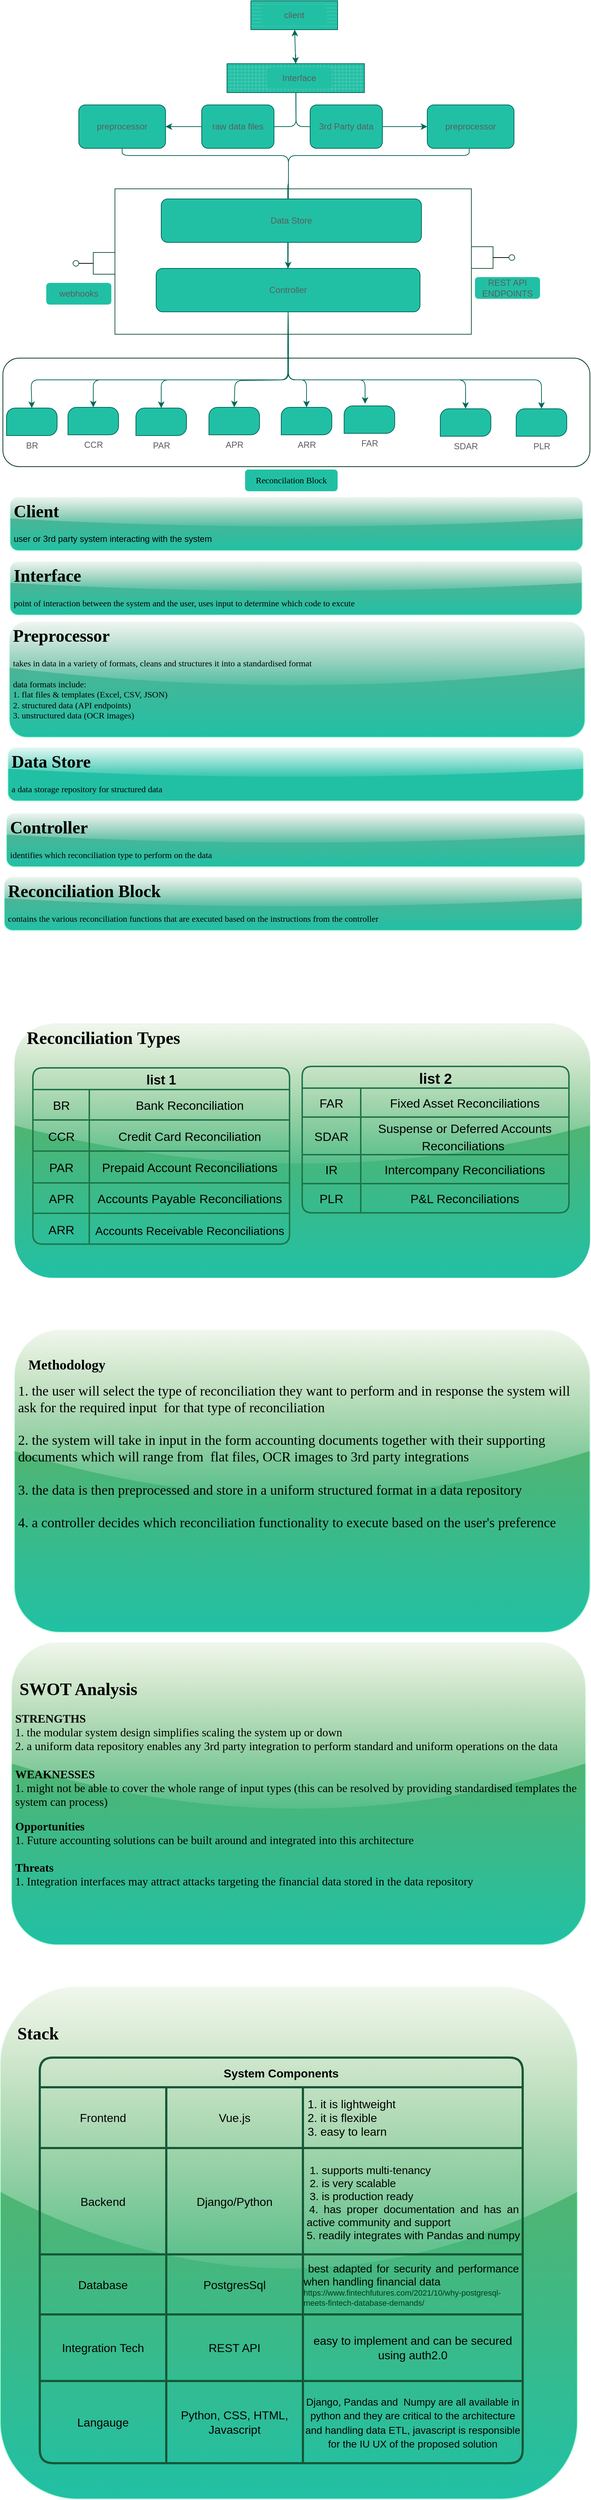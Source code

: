 <mxfile version="20.4.0" type="github">
  <diagram id="MJwkfEtgSg1j0Z405Uzi" name="Page-1">
    <mxGraphModel dx="1261" dy="817" grid="0" gridSize="10" guides="1" tooltips="1" connect="1" arrows="1" fold="1" page="1" pageScale="1" pageWidth="850" pageHeight="1100" math="0" shadow="0">
      <root>
        <mxCell id="0" />
        <mxCell id="1" parent="0" />
        <mxCell id="4jskNQ4E7oJ_48yyBlz4-1" value="" style="edgeStyle=orthogonalEdgeStyle;startArrow=none;endArrow=none;rounded=1;targetPortConstraint=eastwest;sourcePortConstraint=northsouth;strokeColor=#006658;fontColor=#5C5C5C;" parent="1" target="4jskNQ4E7oJ_48yyBlz4-3" edge="1">
          <mxGeometry relative="1" as="geometry">
            <mxPoint x="416" y="90" as="sourcePoint" />
          </mxGeometry>
        </mxCell>
        <mxCell id="4jskNQ4E7oJ_48yyBlz4-2" value="" style="edgeStyle=orthogonalEdgeStyle;startArrow=none;endArrow=none;rounded=1;targetPortConstraint=eastwest;sourcePortConstraint=northsouth;strokeColor=#006658;fontColor=#5C5C5C;" parent="1" target="4jskNQ4E7oJ_48yyBlz4-4" edge="1">
          <mxGeometry relative="1" as="geometry">
            <mxPoint x="416" y="90" as="sourcePoint" />
          </mxGeometry>
        </mxCell>
        <mxCell id="4jskNQ4E7oJ_48yyBlz4-8" value="" style="edgeStyle=orthogonalEdgeStyle;rounded=1;orthogonalLoop=1;jettySize=auto;html=1;strokeColor=#006658;fontColor=#5C5C5C;" parent="1" source="4jskNQ4E7oJ_48yyBlz4-3" target="4jskNQ4E7oJ_48yyBlz4-7" edge="1">
          <mxGeometry relative="1" as="geometry" />
        </mxCell>
        <mxCell id="4jskNQ4E7oJ_48yyBlz4-3" value="raw data files" style="whiteSpace=wrap;html=1;align=center;verticalAlign=middle;treeFolding=1;treeMoving=1;fillColor=#21C0A5;strokeColor=#006658;fontColor=#5C5C5C;rounded=1;" parent="1" vertex="1">
          <mxGeometry x="286" y="160" width="100" height="60" as="geometry" />
        </mxCell>
        <mxCell id="4jskNQ4E7oJ_48yyBlz4-6" value="" style="edgeStyle=orthogonalEdgeStyle;rounded=1;orthogonalLoop=1;jettySize=auto;html=1;strokeColor=#006658;fontColor=#5C5C5C;" parent="1" source="4jskNQ4E7oJ_48yyBlz4-4" target="4jskNQ4E7oJ_48yyBlz4-5" edge="1">
          <mxGeometry relative="1" as="geometry" />
        </mxCell>
        <mxCell id="4jskNQ4E7oJ_48yyBlz4-4" value="3rd Party data" style="whiteSpace=wrap;html=1;align=center;verticalAlign=middle;treeFolding=1;treeMoving=1;fillColor=#21C0A5;strokeColor=#006658;fontColor=#5C5C5C;rounded=1;" parent="1" vertex="1">
          <mxGeometry x="436" y="160" width="100" height="60" as="geometry" />
        </mxCell>
        <mxCell id="4jskNQ4E7oJ_48yyBlz4-12" value="" style="edgeStyle=orthogonalEdgeStyle;rounded=1;orthogonalLoop=1;jettySize=auto;html=1;entryX=0.5;entryY=0;entryDx=0;entryDy=0;strokeColor=#006658;fontColor=#5C5C5C;" parent="1" source="4jskNQ4E7oJ_48yyBlz4-5" target="4jskNQ4E7oJ_48yyBlz4-14" edge="1">
          <mxGeometry relative="1" as="geometry">
            <mxPoint x="616" y="280" as="targetPoint" />
            <Array as="points">
              <mxPoint x="656" y="230" />
              <mxPoint x="406" y="230" />
              <mxPoint x="406" y="270" />
            </Array>
          </mxGeometry>
        </mxCell>
        <mxCell id="4jskNQ4E7oJ_48yyBlz4-5" value="preprocessor" style="whiteSpace=wrap;html=1;fillColor=#21C0A5;strokeColor=#006658;fontColor=#5C5C5C;rounded=1;" parent="1" vertex="1">
          <mxGeometry x="598" y="160" width="120" height="60" as="geometry" />
        </mxCell>
        <mxCell id="4jskNQ4E7oJ_48yyBlz4-10" value="" style="edgeStyle=orthogonalEdgeStyle;rounded=1;orthogonalLoop=1;jettySize=auto;html=1;entryX=0.5;entryY=0;entryDx=0;entryDy=0;strokeColor=#006658;fontColor=#5C5C5C;" parent="1" edge="1">
          <mxGeometry relative="1" as="geometry">
            <mxPoint x="176" y="220" as="sourcePoint" />
            <mxPoint x="405" y="407" as="targetPoint" />
            <Array as="points">
              <mxPoint x="176" y="230" />
              <mxPoint x="406" y="230" />
              <mxPoint x="406" y="270" />
              <mxPoint x="405" y="270" />
            </Array>
          </mxGeometry>
        </mxCell>
        <mxCell id="4jskNQ4E7oJ_48yyBlz4-7" value="preprocessor" style="whiteSpace=wrap;html=1;fillColor=#21C0A5;strokeColor=#006658;fontColor=#5C5C5C;rounded=1;" parent="1" vertex="1">
          <mxGeometry x="116" y="160" width="120" height="60" as="geometry" />
        </mxCell>
        <mxCell id="4jskNQ4E7oJ_48yyBlz4-9" value="Data Store" style="whiteSpace=wrap;html=1;fillColor=#21C0A5;strokeColor=#006658;fontColor=#5C5C5C;rounded=1;" parent="1" vertex="1">
          <mxGeometry x="230" y="290" width="360" height="60" as="geometry" />
        </mxCell>
        <mxCell id="4jskNQ4E7oJ_48yyBlz4-14" value="Controller" style="whiteSpace=wrap;html=1;fillColor=#21C0A5;strokeColor=#006658;fontColor=#5C5C5C;rounded=1;" parent="1" vertex="1">
          <mxGeometry x="223" y="386" width="365" height="60" as="geometry" />
        </mxCell>
        <mxCell id="4jskNQ4E7oJ_48yyBlz4-16" value="CCR" style="verticalLabelPosition=bottom;verticalAlign=top;html=1;shape=mxgraph.basic.three_corner_round_rect;dx=6;fillColor=#21C0A5;strokeColor=#006658;fontColor=#5C5C5C;rounded=1;" parent="1" vertex="1">
          <mxGeometry x="101" y="578" width="70" height="38" as="geometry" />
        </mxCell>
        <mxCell id="4jskNQ4E7oJ_48yyBlz4-22" value="PLR" style="verticalLabelPosition=bottom;verticalAlign=top;html=1;shape=mxgraph.basic.three_corner_round_rect;dx=6;fillColor=#21C0A5;strokeColor=#006658;fontColor=#5C5C5C;rounded=1;" parent="1" vertex="1">
          <mxGeometry x="721" y="580" width="70" height="38" as="geometry" />
        </mxCell>
        <mxCell id="4jskNQ4E7oJ_48yyBlz4-23" value="BR" style="verticalLabelPosition=bottom;verticalAlign=top;html=1;shape=mxgraph.basic.three_corner_round_rect;dx=6;fillColor=#21C0A5;strokeColor=#006658;fontColor=#5C5C5C;rounded=1;" parent="1" vertex="1">
          <mxGeometry x="16" y="579" width="70" height="38" as="geometry" />
        </mxCell>
        <mxCell id="4jskNQ4E7oJ_48yyBlz4-24" value="SDAR" style="verticalLabelPosition=bottom;verticalAlign=top;html=1;shape=mxgraph.basic.three_corner_round_rect;dx=6;fillColor=#21C0A5;strokeColor=#006658;fontColor=#5C5C5C;rounded=1;" parent="1" vertex="1">
          <mxGeometry x="616" y="580" width="70" height="38" as="geometry" />
        </mxCell>
        <mxCell id="4jskNQ4E7oJ_48yyBlz4-25" value="PAR" style="verticalLabelPosition=bottom;verticalAlign=top;html=1;shape=mxgraph.basic.three_corner_round_rect;dx=6;fillColor=#21C0A5;strokeColor=#006658;fontColor=#5C5C5C;rounded=1;" parent="1" vertex="1">
          <mxGeometry x="195" y="579" width="70" height="38" as="geometry" />
        </mxCell>
        <mxCell id="4jskNQ4E7oJ_48yyBlz4-26" value="APR" style="verticalLabelPosition=bottom;verticalAlign=top;html=1;shape=mxgraph.basic.three_corner_round_rect;dx=6;fillColor=#21C0A5;strokeColor=#006658;fontColor=#5C5C5C;rounded=1;" parent="1" vertex="1">
          <mxGeometry x="296" y="578" width="70" height="38" as="geometry" />
        </mxCell>
        <mxCell id="4jskNQ4E7oJ_48yyBlz4-27" value="ARR" style="verticalLabelPosition=bottom;verticalAlign=top;html=1;shape=mxgraph.basic.three_corner_round_rect;dx=6;fillColor=#21C0A5;strokeColor=#006658;fontColor=#5C5C5C;rounded=1;" parent="1" vertex="1">
          <mxGeometry x="396" y="578" width="70" height="38" as="geometry" />
        </mxCell>
        <mxCell id="4jskNQ4E7oJ_48yyBlz4-28" value="FAR" style="verticalLabelPosition=bottom;verticalAlign=top;html=1;shape=mxgraph.basic.three_corner_round_rect;dx=6;fillColor=#21C0A5;strokeColor=#006658;fontColor=#5C5C5C;rounded=1;" parent="1" vertex="1">
          <mxGeometry x="483" y="576" width="70" height="38" as="geometry" />
        </mxCell>
        <mxCell id="4jskNQ4E7oJ_48yyBlz4-31" value="" style="verticalLabelPosition=bottom;verticalAlign=top;html=1;shape=mxgraph.basic.patternFillRect;fillStyle=grid;step=5;fillStrokeWidth=0.2;fillStrokeColor=#dddddd;fillColor=#21C0A5;strokeColor=#006658;rounded=1;fontColor=#5C5C5C;gradientColor=none;" parent="1" vertex="1">
          <mxGeometry x="321" y="103" width="190" height="40" as="geometry" />
        </mxCell>
        <mxCell id="4jskNQ4E7oJ_48yyBlz4-32" value="Interface" style="text;html=1;strokeColor=none;fillColor=#21C0A5;align=center;verticalAlign=middle;whiteSpace=wrap;rounded=1;fontColor=#5C5C5C;" parent="1" vertex="1">
          <mxGeometry x="376" y="108" width="90" height="30" as="geometry" />
        </mxCell>
        <mxCell id="4jskNQ4E7oJ_48yyBlz4-33" value="" style="verticalLabelPosition=bottom;verticalAlign=top;html=1;shape=mxgraph.basic.patternFillRect;fillStyle=hor;step=5;fillStrokeWidth=0.2;fillStrokeColor=#dddddd;fillColor=#21C0A5;strokeColor=#006658;fontColor=#5C5C5C;rounded=1;" parent="1" vertex="1">
          <mxGeometry x="354" y="16" width="120" height="40" as="geometry" />
        </mxCell>
        <mxCell id="4jskNQ4E7oJ_48yyBlz4-34" value="" style="endArrow=classic;startArrow=classic;html=1;rounded=1;exitX=0.5;exitY=0;exitDx=0;exitDy=0;exitPerimeter=0;strokeColor=#006658;fontColor=#5C5C5C;" parent="1" source="4jskNQ4E7oJ_48yyBlz4-31" target="4jskNQ4E7oJ_48yyBlz4-33" edge="1">
          <mxGeometry width="50" height="50" relative="1" as="geometry">
            <mxPoint x="476" y="40" as="sourcePoint" />
            <mxPoint x="526" y="-10" as="targetPoint" />
          </mxGeometry>
        </mxCell>
        <mxCell id="4jskNQ4E7oJ_48yyBlz4-35" value="client" style="text;html=1;strokeColor=none;fillColor=#21C0A5;align=center;verticalAlign=middle;whiteSpace=wrap;rounded=1;fontColor=#5C5C5C;" parent="1" vertex="1">
          <mxGeometry x="369" y="21" width="90" height="30" as="geometry" />
        </mxCell>
        <mxCell id="4jskNQ4E7oJ_48yyBlz4-40" value="" style="endArrow=classic;html=1;rounded=1;entryX=0.5;entryY=0;entryDx=0;entryDy=0;entryPerimeter=0;exitX=0.5;exitY=1;exitDx=0;exitDy=0;strokeColor=#006658;fontColor=#5C5C5C;" parent="1" source="4jskNQ4E7oJ_48yyBlz4-14" target="4jskNQ4E7oJ_48yyBlz4-27" edge="1">
          <mxGeometry width="50" height="50" relative="1" as="geometry">
            <mxPoint x="406" y="500" as="sourcePoint" />
            <mxPoint x="436" y="578" as="targetPoint" />
            <Array as="points">
              <mxPoint x="406" y="540" />
              <mxPoint x="431" y="540" />
            </Array>
          </mxGeometry>
        </mxCell>
        <mxCell id="4jskNQ4E7oJ_48yyBlz4-45" value="" style="endArrow=classic;html=1;rounded=1;exitX=0.5;exitY=1;exitDx=0;exitDy=0;entryX=0.5;entryY=0;entryDx=0;entryDy=0;entryPerimeter=0;strokeColor=#006658;fontColor=#5C5C5C;" parent="1" source="4jskNQ4E7oJ_48yyBlz4-14" target="4jskNQ4E7oJ_48yyBlz4-26" edge="1">
          <mxGeometry width="50" height="50" relative="1" as="geometry">
            <mxPoint x="306" y="431" as="sourcePoint" />
            <mxPoint x="332" y="570" as="targetPoint" />
            <Array as="points">
              <mxPoint x="405" y="540" />
              <mxPoint x="332" y="541" />
            </Array>
          </mxGeometry>
        </mxCell>
        <mxCell id="4jskNQ4E7oJ_48yyBlz4-46" value="" style="endArrow=classic;html=1;rounded=1;entryX=0.5;entryY=0;entryDx=0;entryDy=0;entryPerimeter=0;exitX=0.5;exitY=1;exitDx=0;exitDy=0;strokeColor=#006658;fontColor=#5C5C5C;" parent="1" source="4jskNQ4E7oJ_48yyBlz4-14" target="4jskNQ4E7oJ_48yyBlz4-25" edge="1">
          <mxGeometry width="50" height="50" relative="1" as="geometry">
            <mxPoint x="226" y="540" as="sourcePoint" />
            <mxPoint x="276" y="490" as="targetPoint" />
            <Array as="points">
              <mxPoint x="406" y="540" />
              <mxPoint x="230" y="540" />
            </Array>
          </mxGeometry>
        </mxCell>
        <mxCell id="4jskNQ4E7oJ_48yyBlz4-47" value="" style="endArrow=classic;html=1;rounded=1;entryX=0.414;entryY=-0.079;entryDx=0;entryDy=0;entryPerimeter=0;exitX=0.5;exitY=1;exitDx=0;exitDy=0;strokeColor=#006658;fontColor=#5C5C5C;" parent="1" source="4jskNQ4E7oJ_48yyBlz4-14" target="4jskNQ4E7oJ_48yyBlz4-28" edge="1">
          <mxGeometry width="50" height="50" relative="1" as="geometry">
            <mxPoint x="486" y="430" as="sourcePoint" />
            <mxPoint x="512" y="578" as="targetPoint" />
            <Array as="points">
              <mxPoint x="405" y="500" />
              <mxPoint x="406" y="540" />
              <mxPoint x="487" y="540" />
              <mxPoint x="512" y="540" />
            </Array>
          </mxGeometry>
        </mxCell>
        <mxCell id="4jskNQ4E7oJ_48yyBlz4-49" value="" style="endArrow=classic;html=1;rounded=1;entryX=0.5;entryY=0;entryDx=0;entryDy=0;entryPerimeter=0;exitX=0.5;exitY=1;exitDx=0;exitDy=0;strokeColor=#006658;fontColor=#5C5C5C;" parent="1" source="4jskNQ4E7oJ_48yyBlz4-14" target="4jskNQ4E7oJ_48yyBlz4-24" edge="1">
          <mxGeometry width="50" height="50" relative="1" as="geometry">
            <mxPoint x="456" y="460" as="sourcePoint" />
            <mxPoint x="642.98" y="572.998" as="targetPoint" />
            <Array as="points">
              <mxPoint x="406" y="540" />
              <mxPoint x="618" y="540" />
              <mxPoint x="651" y="540" />
            </Array>
          </mxGeometry>
        </mxCell>
        <mxCell id="4jskNQ4E7oJ_48yyBlz4-50" value="" style="endArrow=classic;html=1;rounded=1;entryX=0.5;entryY=0;entryDx=0;entryDy=0;entryPerimeter=0;exitX=0.5;exitY=1;exitDx=0;exitDy=0;strokeColor=#006658;fontColor=#5C5C5C;" parent="1" source="4jskNQ4E7oJ_48yyBlz4-14" target="4jskNQ4E7oJ_48yyBlz4-22" edge="1">
          <mxGeometry width="50" height="50" relative="1" as="geometry">
            <mxPoint x="416" y="440" as="sourcePoint" />
            <mxPoint x="755" y="570" as="targetPoint" />
            <Array as="points">
              <mxPoint x="406" y="540" />
              <mxPoint x="756" y="540" />
            </Array>
          </mxGeometry>
        </mxCell>
        <mxCell id="4jskNQ4E7oJ_48yyBlz4-51" value="" style="endArrow=classic;html=1;rounded=1;exitX=0.5;exitY=1;exitDx=0;exitDy=0;entryX=0.5;entryY=0;entryDx=0;entryDy=0;entryPerimeter=0;strokeColor=#006658;fontColor=#5C5C5C;" parent="1" source="4jskNQ4E7oJ_48yyBlz4-14" target="4jskNQ4E7oJ_48yyBlz4-16" edge="1">
          <mxGeometry width="50" height="50" relative="1" as="geometry">
            <mxPoint x="311" y="427" as="sourcePoint" />
            <mxPoint x="136" y="570" as="targetPoint" />
            <Array as="points">
              <mxPoint x="406" y="540" />
              <mxPoint x="136" y="540" />
            </Array>
          </mxGeometry>
        </mxCell>
        <mxCell id="4jskNQ4E7oJ_48yyBlz4-52" value="" style="endArrow=classic;html=1;rounded=1;exitX=0.5;exitY=1;exitDx=0;exitDy=0;entryX=0.5;entryY=0;entryDx=0;entryDy=0;entryPerimeter=0;strokeColor=#006658;fontColor=#5C5C5C;" parent="1" source="4jskNQ4E7oJ_48yyBlz4-14" target="4jskNQ4E7oJ_48yyBlz4-23" edge="1">
          <mxGeometry width="50" height="50" relative="1" as="geometry">
            <mxPoint x="310" y="420" as="sourcePoint" />
            <mxPoint x="41" y="570" as="targetPoint" />
            <Array as="points">
              <mxPoint x="406" y="540" />
              <mxPoint x="50" y="540" />
            </Array>
          </mxGeometry>
        </mxCell>
        <mxCell id="FZ6_aIcm-3CUiIcY_52n-1" value="&lt;h1&gt;&lt;font face=&quot;Verdana&quot;&gt;Client&lt;/font&gt;&lt;/h1&gt;&lt;div&gt;user or 3rd party system interacting with the system&lt;/div&gt;" style="text;html=1;strokeColor=#99FFCC;fillColor=#68AD8B;spacing=5;spacingTop=-20;whiteSpace=wrap;overflow=hidden;rounded=1;glass=1;gradientColor=#21C0A5;" parent="1" vertex="1">
          <mxGeometry x="21" y="702" width="792" height="74" as="geometry" />
        </mxCell>
        <mxCell id="FZ6_aIcm-3CUiIcY_52n-2" value="&lt;h1&gt;&lt;font face=&quot;Verdana&quot;&gt;Interface&lt;/font&gt;&lt;/h1&gt;&lt;div&gt;&lt;font face=&quot;Verdana&quot;&gt;point of interaction between the system and the user, uses input to determine which code to excute&amp;nbsp;&lt;/font&gt;&lt;/div&gt;" style="text;html=1;strokeColor=#99FFCC;fillColor=#68AD8B;spacing=5;spacingTop=-20;whiteSpace=wrap;overflow=hidden;rounded=1;glass=1;gradientColor=#21C0A5;" parent="1" vertex="1">
          <mxGeometry x="21" y="791" width="791" height="74" as="geometry" />
        </mxCell>
        <mxCell id="FZ6_aIcm-3CUiIcY_52n-3" value="&lt;h1&gt;&lt;font face=&quot;Verdana&quot;&gt;Preprocessor&lt;/font&gt;&lt;/h1&gt;&lt;div&gt;&lt;font face=&quot;Verdana&quot;&gt;takes in data in a variety of formats, cleans and structures it into a standardised format&lt;/font&gt;&lt;/div&gt;&lt;div&gt;&lt;font face=&quot;Verdana&quot;&gt;&lt;br&gt;&lt;/font&gt;&lt;/div&gt;&lt;div&gt;&lt;font face=&quot;Verdana&quot;&gt;data formats include:&lt;/font&gt;&lt;/div&gt;&lt;div&gt;&lt;font face=&quot;Verdana&quot;&gt;1. flat files &amp;amp; templates (Excel, CSV, JSON)&lt;/font&gt;&lt;/div&gt;&lt;div&gt;&lt;font face=&quot;Verdana&quot;&gt;2. structured data (API endpoints)&lt;/font&gt;&lt;/div&gt;&lt;div&gt;&lt;font face=&quot;Verdana&quot;&gt;3. unstructured data (OCR images)&lt;/font&gt;&lt;/div&gt;" style="text;html=1;strokeColor=#99FFCC;fillColor=#68AD8B;spacing=5;spacingTop=-20;whiteSpace=wrap;overflow=hidden;rounded=1;glass=1;gradientColor=#21C0A5;" parent="1" vertex="1">
          <mxGeometry x="20" y="874" width="796" height="160" as="geometry" />
        </mxCell>
        <mxCell id="FZ6_aIcm-3CUiIcY_52n-4" value="&lt;h1&gt;&lt;font face=&quot;Verdana&quot;&gt;Data Store&lt;/font&gt;&lt;/h1&gt;&lt;div&gt;&lt;font face=&quot;Verdana&quot;&gt;a data storage repository for structured data&lt;/font&gt;&lt;/div&gt;" style="text;html=1;strokeColor=#99FFCC;fillColor=#21C0A5;spacing=5;spacingTop=-20;whiteSpace=wrap;overflow=hidden;rounded=1;glass=1;gradientColor=#21C0A5;" parent="1" vertex="1">
          <mxGeometry x="18" y="1048" width="796" height="74" as="geometry" />
        </mxCell>
        <mxCell id="FZ6_aIcm-3CUiIcY_52n-5" value="" style="rounded=1;whiteSpace=wrap;html=1;strokeColor=#00331A;fillColor=none;" parent="1" vertex="1">
          <mxGeometry x="11" y="510" width="812" height="150" as="geometry" />
        </mxCell>
        <mxCell id="FZ6_aIcm-3CUiIcY_52n-6" value="&lt;h1&gt;&lt;font face=&quot;Verdana&quot;&gt;Controller&lt;/font&gt;&lt;/h1&gt;&lt;div&gt;&lt;font face=&quot;Verdana&quot;&gt;identifies which reconciliation type to perform on the data&lt;/font&gt;&lt;/div&gt;" style="text;html=1;strokeColor=#99FFCC;fillColor=#68AD8B;spacing=5;spacingTop=-20;whiteSpace=wrap;overflow=hidden;rounded=1;glass=1;gradientColor=#21C0A5;" parent="1" vertex="1">
          <mxGeometry x="16" y="1139" width="800" height="74" as="geometry" />
        </mxCell>
        <mxCell id="FZ6_aIcm-3CUiIcY_52n-7" value="&lt;h1&gt;&lt;font face=&quot;Verdana&quot;&gt;Reconciliation Block&lt;br&gt;&lt;/font&gt;&lt;/h1&gt;&lt;div&gt;&lt;font face=&quot;Verdana&quot;&gt;contains the various reconciliation functions that are executed based on the instructions from the controller&lt;/font&gt;&lt;/div&gt;" style="text;html=1;strokeColor=#99FFCC;fillColor=#68AD8B;spacing=5;spacingTop=-20;whiteSpace=wrap;overflow=hidden;rounded=1;glass=1;gradientColor=#21C0A5;" parent="1" vertex="1">
          <mxGeometry x="13" y="1227" width="799" height="74" as="geometry" />
        </mxCell>
        <mxCell id="FZ6_aIcm-3CUiIcY_52n-9" value="&lt;font face=&quot;Verdana&quot;&gt;Reconcilation Block&lt;/font&gt;" style="text;html=1;strokeColor=none;fillColor=#21C0A5;align=center;verticalAlign=middle;whiteSpace=wrap;rounded=1;glass=0;gradientColor=none;" parent="1" vertex="1">
          <mxGeometry x="346" y="664" width="128" height="30" as="geometry" />
        </mxCell>
        <mxCell id="qBluRQiTsRizSbD5KhW7-1" value="&lt;h1 style=&quot;font-size: 19px;&quot;&gt;&lt;font style=&quot;font-size: 19px;&quot;&gt;&lt;font style=&quot;font-size: 19px;&quot; face=&quot;Verdana&quot;&gt;&amp;nbsp; &amp;nbsp; &amp;nbsp;&lt;/font&gt;&lt;/font&gt;&lt;/h1&gt;&lt;h1 style=&quot;font-size: 19px;&quot;&gt;&lt;font style=&quot;font-size: 19px;&quot;&gt;&lt;font style=&quot;font-size: 19px;&quot; face=&quot;Verdana&quot;&gt;&amp;nbsp; &amp;nbsp;Methodology&lt;/font&gt;&lt;br&gt;&lt;/font&gt;&lt;/h1&gt;&lt;div style=&quot;font-size: 19px;&quot;&gt;&lt;font style=&quot;font-size: 19px;&quot; face=&quot;Verdana&quot;&gt;1. the user will select the type of reconciliation they want to perform and in response the system will ask for the required input &lt;span style=&quot;white-space: pre;&quot;&gt;	&lt;/span&gt;for that type of reconciliation&amp;nbsp;&lt;/font&gt;&lt;/div&gt;&lt;div style=&quot;font-size: 19px;&quot;&gt;&lt;font style=&quot;font-size: 19px;&quot; face=&quot;Verdana&quot;&gt;&lt;br&gt;&lt;/font&gt;&lt;/div&gt;&lt;div style=&quot;font-size: 19px;&quot;&gt;&lt;font style=&quot;font-size: 19px;&quot; face=&quot;Verdana&quot;&gt;2. the system will take in input in the form accounting documents together with their supporting documents which will range from &lt;span style=&quot;white-space: pre;&quot;&gt;	&lt;/span&gt;flat files, OCR images to 3rd party integrations&lt;/font&gt;&lt;/div&gt;&lt;div style=&quot;font-size: 19px;&quot;&gt;&lt;font style=&quot;font-size: 19px;&quot; face=&quot;Verdana&quot;&gt;&lt;br&gt;&lt;/font&gt;&lt;/div&gt;&lt;div style=&quot;font-size: 19px;&quot;&gt;&lt;font style=&quot;font-size: 19px;&quot; face=&quot;Verdana&quot;&gt;3. the data is then preprocessed and store in a uniform structured format in a data repository&lt;/font&gt;&lt;/div&gt;&lt;div style=&quot;font-size: 19px;&quot;&gt;&lt;font style=&quot;font-size: 19px;&quot; face=&quot;Verdana&quot;&gt;&lt;br&gt;&lt;/font&gt;&lt;/div&gt;&lt;div style=&quot;font-size: 19px;&quot;&gt;&lt;font style=&quot;font-size: 19px;&quot; face=&quot;Verdana&quot;&gt;4. a controller decides which reconciliation functionality to execute based on the user&#39;s preference&lt;/font&gt;&lt;/div&gt;&lt;div style=&quot;font-size: 19px;&quot;&gt;&lt;font style=&quot;font-size: 19px;&quot; face=&quot;Verdana&quot;&gt;&lt;br&gt;&lt;/font&gt;&lt;/div&gt;&lt;div style=&quot;font-size: 19px;&quot;&gt;&lt;font style=&quot;font-size: 19px;&quot; face=&quot;Verdana&quot;&gt;&lt;br&gt;&lt;/font&gt;&lt;/div&gt;" style="text;html=1;strokeColor=#99FFCC;fillColor=#6FAD50;spacing=5;spacingTop=-20;whiteSpace=wrap;overflow=hidden;rounded=1;glass=1;gradientColor=#21C0A5;" vertex="1" parent="1">
          <mxGeometry x="27" y="1853" width="796" height="418" as="geometry" />
        </mxCell>
        <mxCell id="qBluRQiTsRizSbD5KhW7-3" value="" style="rounded=0;whiteSpace=wrap;html=1;fillColor=none;gradientColor=#27A164;strokeColor=#155736;" vertex="1" parent="1">
          <mxGeometry x="166" y="276" width="493" height="201" as="geometry" />
        </mxCell>
        <mxCell id="qBluRQiTsRizSbD5KhW7-5" value="" style="html=1;rounded=0;strokeColor=#155736;fillColor=none;gradientColor=#27A164;" vertex="1" parent="1">
          <mxGeometry x="136" y="364" width="30" height="30" as="geometry" />
        </mxCell>
        <mxCell id="qBluRQiTsRizSbD5KhW7-6" value="" style="endArrow=none;html=1;rounded=0;align=center;verticalAlign=top;endFill=0;labelBackgroundColor=none;endSize=2;" edge="1" source="qBluRQiTsRizSbD5KhW7-5" target="qBluRQiTsRizSbD5KhW7-7" parent="1">
          <mxGeometry relative="1" as="geometry" />
        </mxCell>
        <mxCell id="qBluRQiTsRizSbD5KhW7-7" value="" style="ellipse;html=1;fontSize=11;align=center;fillColor=none;points=[];aspect=fixed;resizable=0;verticalAlign=bottom;labelPosition=center;verticalLabelPosition=top;flipH=1;strokeColor=#155736;" vertex="1" parent="1">
          <mxGeometry x="108" y="375" width="8" height="8" as="geometry" />
        </mxCell>
        <mxCell id="qBluRQiTsRizSbD5KhW7-12" value="" style="html=1;rounded=0;strokeColor=#155736;fillColor=none;gradientColor=#27A164;" vertex="1" parent="1">
          <mxGeometry x="659" y="356" width="30" height="30" as="geometry" />
        </mxCell>
        <mxCell id="qBluRQiTsRizSbD5KhW7-13" value="" style="endArrow=none;html=1;rounded=0;align=center;verticalAlign=top;endFill=0;labelBackgroundColor=none;endSize=2;" edge="1" source="qBluRQiTsRizSbD5KhW7-12" target="qBluRQiTsRizSbD5KhW7-14" parent="1">
          <mxGeometry relative="1" as="geometry" />
        </mxCell>
        <mxCell id="qBluRQiTsRizSbD5KhW7-14" value="" style="ellipse;html=1;fontSize=11;align=center;fillColor=none;points=[];aspect=fixed;resizable=0;verticalAlign=bottom;labelPosition=center;verticalLabelPosition=top;flipH=1;strokeColor=#155736;" vertex="1" parent="1">
          <mxGeometry x="711" y="367" width="8" height="8" as="geometry" />
        </mxCell>
        <mxCell id="qBluRQiTsRizSbD5KhW7-15" value="webhooks" style="text;html=1;strokeColor=none;fillColor=#21C0A5;align=center;verticalAlign=middle;whiteSpace=wrap;rounded=1;fontColor=#5C5C5C;" vertex="1" parent="1">
          <mxGeometry x="71" y="406" width="90" height="30" as="geometry" />
        </mxCell>
        <mxCell id="qBluRQiTsRizSbD5KhW7-16" value="REST API ENDPOINTS" style="text;html=1;strokeColor=none;fillColor=#21C0A5;align=center;verticalAlign=middle;whiteSpace=wrap;rounded=1;fontColor=#5C5C5C;" vertex="1" parent="1">
          <mxGeometry x="664" y="398" width="90" height="30" as="geometry" />
        </mxCell>
        <mxCell id="qBluRQiTsRizSbD5KhW7-17" style="edgeStyle=orthogonalEdgeStyle;rounded=0;orthogonalLoop=1;jettySize=auto;html=1;exitX=0.5;exitY=1;exitDx=0;exitDy=0;" edge="1" parent="1" source="qBluRQiTsRizSbD5KhW7-1" target="qBluRQiTsRizSbD5KhW7-1">
          <mxGeometry relative="1" as="geometry" />
        </mxCell>
        <mxCell id="qBluRQiTsRizSbD5KhW7-18" value="&lt;h1&gt;&lt;font face=&quot;Verdana&quot;&gt;&lt;br&gt;&lt;/font&gt;&lt;/h1&gt;&lt;h1&gt;&lt;font face=&quot;Verdana&quot;&gt;&amp;nbsp;SWOT Analysis&lt;/font&gt;&lt;/h1&gt;&lt;div&gt;&lt;font size=&quot;1&quot; face=&quot;Verdana&quot;&gt;&lt;b style=&quot;font-size: 16px;&quot;&gt;STRENGTHS&lt;/b&gt;&lt;/font&gt;&lt;/div&gt;&lt;div&gt;&lt;font size=&quot;1&quot; face=&quot;Verdana&quot;&gt;&lt;span style=&quot;font-size: 16px;&quot;&gt;1. the modular system design&lt;/span&gt;&lt;b style=&quot;font-size: 16px;&quot;&gt;&amp;nbsp;&lt;/b&gt;&lt;span style=&quot;font-size: 16px;&quot;&gt;simplifies scaling the system up or down&lt;/span&gt;&lt;/font&gt;&lt;/div&gt;&lt;div&gt;&lt;font face=&quot;Verdana&quot;&gt;&lt;span style=&quot;font-size: 16px;&quot;&gt;2. a uniform data repository enables any 3rd party integration&amp;nbsp;to perform standard and uniform &lt;span style=&quot;&quot;&gt;	&lt;/span&gt;operations on the data&lt;/span&gt;&lt;/font&gt;&lt;/div&gt;&lt;div&gt;&lt;font face=&quot;Verdana&quot;&gt;&lt;span style=&quot;font-size: 16px;&quot;&gt;&lt;br&gt;&lt;/span&gt;&lt;/font&gt;&lt;/div&gt;&lt;div&gt;&lt;div&gt;&lt;font size=&quot;1&quot; face=&quot;Verdana&quot;&gt;&lt;b style=&quot;font-size: 16px;&quot;&gt;WEAKNESSES&lt;/b&gt;&lt;/font&gt;&lt;/div&gt;&lt;/div&gt;&lt;div&gt;&lt;font face=&quot;Verdana&quot;&gt;&lt;span style=&quot;font-size: 16px;&quot;&gt;1. might not be able to cover the whole range of input types (this can be resolved by providing standardised&amp;nbsp;templates the system can process)&lt;/span&gt;&lt;/font&gt;&lt;/div&gt;&lt;div&gt;&lt;br&gt;&lt;/div&gt;&lt;div&gt;&lt;font face=&quot;Verdana&quot;&gt;&lt;span style=&quot;font-size: 16px;&quot;&gt;&lt;b&gt;Opportunities&lt;/b&gt;&lt;/span&gt;&lt;/font&gt;&lt;br&gt;&lt;/div&gt;&lt;div&gt;&lt;font face=&quot;Verdana&quot;&gt;&lt;span style=&quot;font-size: 16px;&quot;&gt;1. Future accounting solutions can be built around and integrated&amp;nbsp;into this architecture&lt;/span&gt;&lt;/font&gt;&lt;/div&gt;&lt;div&gt;&lt;font size=&quot;1&quot; face=&quot;Verdana&quot;&gt;&lt;b style=&quot;font-size: 16px;&quot;&gt;&lt;br&gt;&lt;/b&gt;&lt;/font&gt;&lt;/div&gt;&lt;div&gt;&lt;b style=&quot;font-family: Verdana; font-size: 16px;&quot;&gt;Threats&lt;/b&gt;&lt;font face=&quot;Verdana&quot;&gt;&lt;br&gt;&lt;/font&gt;&lt;/div&gt;&lt;div&gt;&lt;font face=&quot;Verdana&quot;&gt;&lt;span style=&quot;font-size: 16px;&quot;&gt;1. Integration interfaces may attract attacks targeting the financial data stored in the data repository&amp;nbsp;&lt;/span&gt;&lt;/font&gt;&lt;/div&gt;" style="text;html=1;strokeColor=#99FFCC;fillColor=#6FAD50;spacing=5;spacingTop=-20;whiteSpace=wrap;overflow=hidden;rounded=1;glass=1;gradientColor=#21C0A5;" vertex="1" parent="1">
          <mxGeometry x="23" y="2285" width="794" height="418" as="geometry" />
        </mxCell>
        <mxCell id="qBluRQiTsRizSbD5KhW7-19" value="&lt;h1&gt;&lt;font face=&quot;Verdana&quot;&gt;&lt;br&gt;&lt;/font&gt;&lt;/h1&gt;&lt;h1&gt;&lt;font face=&quot;Verdana&quot;&gt;&amp;nbsp; &amp;nbsp;Stack&lt;/font&gt;&lt;/h1&gt;&lt;div&gt;&lt;font face=&quot;Verdana&quot;&gt;&lt;br&gt;&lt;/font&gt;&lt;/div&gt;&lt;div&gt;&lt;br&gt;&lt;/div&gt;&lt;div&gt;&lt;font face=&quot;Verdana&quot;&gt;&lt;br&gt;&lt;/font&gt;&lt;/div&gt;" style="text;html=1;strokeColor=#99FFCC;fillColor=#6FAD50;spacing=5;spacingTop=-20;whiteSpace=wrap;overflow=hidden;rounded=1;glass=1;gradientColor=#21C0A5;" vertex="1" parent="1">
          <mxGeometry x="7.5" y="2761" width="798" height="708" as="geometry" />
        </mxCell>
        <mxCell id="qBluRQiTsRizSbD5KhW7-20" value="System Components" style="shape=table;startSize=41;container=1;collapsible=0;childLayout=tableLayout;fontStyle=1;align=center;strokeColor=#155736;fontSize=16;fontColor=#000000;fillColor=none;gradientColor=#21C0A5;strokeWidth=3;swimlaneFillColor=none;rounded=1;" vertex="1" parent="1">
          <mxGeometry x="62" y="2859" width="668" height="560.583" as="geometry" />
        </mxCell>
        <mxCell id="qBluRQiTsRizSbD5KhW7-21" value="" style="shape=tableRow;horizontal=0;startSize=0;swimlaneHead=0;swimlaneBody=0;top=0;left=0;bottom=0;right=0;collapsible=0;dropTarget=0;fillColor=none;points=[[0,0.5],[1,0.5]];portConstraint=eastwest;strokeColor=#155736;fontSize=16;fontColor=#F2F2F2;" vertex="1" parent="qBluRQiTsRizSbD5KhW7-20">
          <mxGeometry y="41" width="668" height="84" as="geometry" />
        </mxCell>
        <mxCell id="qBluRQiTsRizSbD5KhW7-22" value="&lt;font color=&quot;#000000&quot;&gt;Frontend&lt;/font&gt;" style="shape=partialRectangle;html=1;whiteSpace=wrap;connectable=0;fillColor=none;top=0;left=0;bottom=0;right=0;overflow=hidden;strokeColor=#155736;fontSize=16;fontColor=#F2F2F2;" vertex="1" parent="qBluRQiTsRizSbD5KhW7-21">
          <mxGeometry width="175" height="84" as="geometry">
            <mxRectangle width="175" height="84" as="alternateBounds" />
          </mxGeometry>
        </mxCell>
        <mxCell id="qBluRQiTsRizSbD5KhW7-23" value="&lt;font color=&quot;#000000&quot;&gt;Vue.js&lt;/font&gt;" style="shape=partialRectangle;html=1;whiteSpace=wrap;connectable=0;fillColor=none;top=0;left=0;bottom=0;right=0;overflow=hidden;strokeColor=#155736;fontSize=16;fontColor=#F2F2F2;" vertex="1" parent="qBluRQiTsRizSbD5KhW7-21">
          <mxGeometry x="175" width="189" height="84" as="geometry">
            <mxRectangle width="189" height="84" as="alternateBounds" />
          </mxGeometry>
        </mxCell>
        <mxCell id="qBluRQiTsRizSbD5KhW7-24" value="&lt;div style=&quot;&quot;&gt;&lt;span style=&quot;color: rgb(0, 0, 0); background-color: initial;&quot;&gt;&amp;nbsp;1. it is lightweight&lt;/span&gt;&lt;/div&gt;&lt;font color=&quot;#000000&quot;&gt;&lt;div style=&quot;&quot;&gt;&lt;span style=&quot;background-color: initial;&quot;&gt;&amp;nbsp;2. it is flexible&lt;/span&gt;&lt;/div&gt;&lt;div style=&quot;&quot;&gt;&lt;span style=&quot;background-color: initial;&quot;&gt;&amp;nbsp;3. easy to learn&lt;/span&gt;&lt;/div&gt;&lt;/font&gt;" style="shape=partialRectangle;html=1;whiteSpace=wrap;connectable=0;fillColor=none;top=0;left=0;bottom=0;right=0;overflow=hidden;strokeColor=#155736;fontSize=16;fontColor=#F2F2F2;align=left;" vertex="1" parent="qBluRQiTsRizSbD5KhW7-21">
          <mxGeometry x="364" width="304" height="84" as="geometry">
            <mxRectangle width="304" height="84" as="alternateBounds" />
          </mxGeometry>
        </mxCell>
        <mxCell id="qBluRQiTsRizSbD5KhW7-25" value="" style="shape=tableRow;horizontal=0;startSize=0;swimlaneHead=0;swimlaneBody=0;top=0;left=0;bottom=0;right=0;collapsible=0;dropTarget=0;fillColor=none;points=[[0,0.5],[1,0.5]];portConstraint=eastwest;strokeColor=#155736;fontSize=16;fontColor=#F2F2F2;" vertex="1" parent="qBluRQiTsRizSbD5KhW7-20">
          <mxGeometry y="125" width="668" height="147" as="geometry" />
        </mxCell>
        <mxCell id="qBluRQiTsRizSbD5KhW7-26" value="&lt;font color=&quot;#000000&quot;&gt;Backend&lt;/font&gt;" style="shape=partialRectangle;html=1;whiteSpace=wrap;connectable=0;fillColor=none;top=0;left=0;bottom=0;right=0;overflow=hidden;strokeColor=#000000;fontSize=16;fontColor=#F2F2F2;" vertex="1" parent="qBluRQiTsRizSbD5KhW7-25">
          <mxGeometry width="175" height="147" as="geometry">
            <mxRectangle width="175" height="147" as="alternateBounds" />
          </mxGeometry>
        </mxCell>
        <mxCell id="qBluRQiTsRizSbD5KhW7-27" value="&lt;font color=&quot;#000000&quot;&gt;Django/Python&lt;/font&gt;" style="shape=partialRectangle;html=1;whiteSpace=wrap;connectable=0;fillColor=none;top=0;left=0;bottom=0;right=0;overflow=hidden;strokeColor=#155736;fontSize=16;fontColor=#F2F2F2;" vertex="1" parent="qBluRQiTsRizSbD5KhW7-25">
          <mxGeometry x="175" width="189" height="147" as="geometry">
            <mxRectangle width="189" height="147" as="alternateBounds" />
          </mxGeometry>
        </mxCell>
        <mxCell id="qBluRQiTsRizSbD5KhW7-28" value="&lt;font style=&quot;font-size: 15px;&quot;&gt;&amp;nbsp;&lt;br&gt;&lt;/font&gt;&lt;div style=&quot;text-align: justify; font-size: 15px;&quot;&gt;&lt;span style=&quot;background-color: initial;&quot;&gt;&lt;font style=&quot;font-size: 15px;&quot; color=&quot;#000000&quot;&gt;&amp;nbsp; 1. supports multi-tenancy&lt;/font&gt;&lt;/span&gt;&lt;/div&gt;&lt;div style=&quot;text-align: justify; font-size: 15px;&quot;&gt;&lt;span style=&quot;background-color: initial;&quot;&gt;&lt;font style=&quot;font-size: 15px;&quot; color=&quot;#000000&quot;&gt;&amp;nbsp; 2. is very scalable&lt;/font&gt;&lt;/span&gt;&lt;/div&gt;&lt;div style=&quot;text-align: justify; font-size: 15px;&quot;&gt;&lt;span style=&quot;background-color: initial;&quot;&gt;&lt;font style=&quot;font-size: 15px;&quot; color=&quot;#000000&quot;&gt;&amp;nbsp; 3. is production ready&lt;/font&gt;&lt;/span&gt;&lt;/div&gt;&lt;div style=&quot;text-align: justify; font-size: 15px;&quot;&gt;&lt;span style=&quot;background-color: initial;&quot;&gt;&lt;font style=&quot;font-size: 15px;&quot; color=&quot;#000000&quot;&gt;&amp;nbsp;4. has proper documentation and has an&amp;nbsp; &amp;nbsp;active community and support&lt;/font&gt;&lt;/span&gt;&lt;/div&gt;&lt;div style=&quot;text-align: justify; font-size: 15px;&quot;&gt;&lt;span style=&quot;background-color: initial;&quot;&gt;&lt;font style=&quot;font-size: 15px;&quot; color=&quot;#000000&quot;&gt;&amp;nbsp;5. readily integrates with Pandas and numpy&lt;/font&gt;&lt;/span&gt;&lt;/div&gt;&lt;div style=&quot;text-align: justify; font-size: 15px;&quot;&gt;&lt;span style=&quot;background-color: initial;&quot;&gt;&lt;font style=&quot;font-size: 15px;&quot; color=&quot;#000000&quot;&gt;&lt;br&gt;&lt;/font&gt;&lt;/span&gt;&lt;/div&gt;&lt;div style=&quot;text-align: justify; font-size: 15px;&quot;&gt;&lt;span style=&quot;background-color: initial;&quot;&gt;&lt;font style=&quot;font-size: 15px;&quot; color=&quot;#000000&quot;&gt;&amp;nbsp;&lt;/font&gt;&lt;/span&gt;&lt;/div&gt;" style="shape=partialRectangle;html=1;whiteSpace=wrap;connectable=0;fillColor=none;top=0;left=0;bottom=0;right=0;overflow=hidden;strokeColor=#155736;fontSize=16;fontColor=#F2F2F2;" vertex="1" parent="qBluRQiTsRizSbD5KhW7-25">
          <mxGeometry x="364" width="304" height="147" as="geometry">
            <mxRectangle width="304" height="147" as="alternateBounds" />
          </mxGeometry>
        </mxCell>
        <mxCell id="qBluRQiTsRizSbD5KhW7-39" style="shape=tableRow;horizontal=0;startSize=0;swimlaneHead=0;swimlaneBody=0;top=0;left=0;bottom=0;right=0;collapsible=0;dropTarget=0;fillColor=none;points=[[0,0.5],[1,0.5]];portConstraint=eastwest;strokeColor=#155736;fontSize=16;fontColor=#F2F2F2;" vertex="1" parent="qBluRQiTsRizSbD5KhW7-20">
          <mxGeometry y="272" width="668" height="83" as="geometry" />
        </mxCell>
        <mxCell id="qBluRQiTsRizSbD5KhW7-40" value="&lt;span style=&quot;color: rgb(0, 0, 0);&quot;&gt;Database&lt;/span&gt;" style="shape=partialRectangle;html=1;whiteSpace=wrap;connectable=0;fillColor=none;top=0;left=0;bottom=0;right=0;overflow=hidden;strokeColor=#155736;fontSize=16;fontColor=#F2F2F2;" vertex="1" parent="qBluRQiTsRizSbD5KhW7-39">
          <mxGeometry width="175" height="83" as="geometry">
            <mxRectangle width="175" height="83" as="alternateBounds" />
          </mxGeometry>
        </mxCell>
        <mxCell id="qBluRQiTsRizSbD5KhW7-41" value="&lt;font color=&quot;#000000&quot;&gt;PostgresSql&lt;/font&gt;" style="shape=partialRectangle;html=1;whiteSpace=wrap;connectable=0;fillColor=none;top=0;left=0;bottom=0;right=0;overflow=hidden;strokeColor=#155736;fontSize=16;fontColor=#F2F2F2;" vertex="1" parent="qBluRQiTsRizSbD5KhW7-39">
          <mxGeometry x="175" width="189" height="83" as="geometry">
            <mxRectangle width="189" height="83" as="alternateBounds" />
          </mxGeometry>
        </mxCell>
        <mxCell id="qBluRQiTsRizSbD5KhW7-42" value="&lt;div style=&quot;text-align: justify; font-size: 15px;&quot;&gt;&lt;span style=&quot;color: rgb(0, 0, 0); background-color: initial;&quot;&gt;&lt;font style=&quot;font-size: 15px;&quot;&gt;&amp;nbsp;best adapted for security and performance&amp;nbsp; when handling financial data&lt;/font&gt;&lt;/span&gt;&lt;/div&gt;&lt;font size=&quot;1&quot; color=&quot;#003b1d&quot; style=&quot;&quot;&gt;&lt;div style=&quot;text-align: justify;&quot;&gt;&lt;span style=&quot;background-color: initial; font-size: 11px;&quot;&gt;https://www.fintechfutures.com/2021/10/why-postgresql-meets-fintech-database-demands/&lt;/span&gt;&lt;/div&gt;&lt;/font&gt;" style="shape=partialRectangle;html=1;whiteSpace=wrap;connectable=0;fillColor=none;top=0;left=0;bottom=0;right=0;overflow=hidden;strokeColor=#155736;fontSize=16;fontColor=#F2F2F2;" vertex="1" parent="qBluRQiTsRizSbD5KhW7-39">
          <mxGeometry x="364" width="304" height="83" as="geometry">
            <mxRectangle width="304" height="83" as="alternateBounds" />
          </mxGeometry>
        </mxCell>
        <mxCell id="qBluRQiTsRizSbD5KhW7-47" style="shape=tableRow;horizontal=0;startSize=0;swimlaneHead=0;swimlaneBody=0;top=0;left=0;bottom=0;right=0;collapsible=0;dropTarget=0;fillColor=none;points=[[0,0.5],[1,0.5]];portConstraint=eastwest;strokeColor=#155736;fontSize=16;fontColor=#F2F2F2;" vertex="1" parent="qBluRQiTsRizSbD5KhW7-20">
          <mxGeometry y="355" width="668" height="92" as="geometry" />
        </mxCell>
        <mxCell id="qBluRQiTsRizSbD5KhW7-48" value="&lt;span style=&quot;color: rgb(0, 0, 0);&quot;&gt;Integration Tech&lt;/span&gt;" style="shape=partialRectangle;html=1;whiteSpace=wrap;connectable=0;fillColor=none;top=0;left=0;bottom=0;right=0;overflow=hidden;strokeColor=#155736;fontSize=16;fontColor=#F2F2F2;" vertex="1" parent="qBluRQiTsRizSbD5KhW7-47">
          <mxGeometry width="175" height="92" as="geometry">
            <mxRectangle width="175" height="92" as="alternateBounds" />
          </mxGeometry>
        </mxCell>
        <mxCell id="qBluRQiTsRizSbD5KhW7-49" value="&lt;font color=&quot;#000000&quot;&gt;REST API&lt;/font&gt;" style="shape=partialRectangle;html=1;whiteSpace=wrap;connectable=0;fillColor=none;top=0;left=0;bottom=0;right=0;overflow=hidden;strokeColor=#155736;fontSize=16;fontColor=#F2F2F2;" vertex="1" parent="qBluRQiTsRizSbD5KhW7-47">
          <mxGeometry x="175" width="189" height="92" as="geometry">
            <mxRectangle width="189" height="92" as="alternateBounds" />
          </mxGeometry>
        </mxCell>
        <mxCell id="qBluRQiTsRizSbD5KhW7-50" value="&lt;font color=&quot;#000000&quot;&gt;easy to implement and can be secured using auth2.0&lt;/font&gt;" style="shape=partialRectangle;html=1;whiteSpace=wrap;connectable=0;fillColor=none;top=0;left=0;bottom=0;right=0;overflow=hidden;strokeColor=#155736;fontSize=16;fontColor=#F2F2F2;" vertex="1" parent="qBluRQiTsRizSbD5KhW7-47">
          <mxGeometry x="364" width="304" height="92" as="geometry">
            <mxRectangle width="304" height="92" as="alternateBounds" />
          </mxGeometry>
        </mxCell>
        <mxCell id="qBluRQiTsRizSbD5KhW7-43" style="shape=tableRow;horizontal=0;startSize=0;swimlaneHead=0;swimlaneBody=0;top=0;left=0;bottom=0;right=0;collapsible=0;dropTarget=0;fillColor=none;points=[[0,0.5],[1,0.5]];portConstraint=eastwest;strokeColor=#155736;fontSize=16;fontColor=#F2F2F2;" vertex="1" parent="qBluRQiTsRizSbD5KhW7-20">
          <mxGeometry y="447" width="668" height="114" as="geometry" />
        </mxCell>
        <mxCell id="qBluRQiTsRizSbD5KhW7-44" value="&lt;font color=&quot;#000000&quot;&gt;Langauge&lt;/font&gt;" style="shape=partialRectangle;html=1;whiteSpace=wrap;connectable=0;fillColor=none;top=0;left=0;bottom=0;right=0;overflow=hidden;strokeColor=#155736;fontSize=16;fontColor=#F2F2F2;" vertex="1" parent="qBluRQiTsRizSbD5KhW7-43">
          <mxGeometry width="175" height="114" as="geometry">
            <mxRectangle width="175" height="114" as="alternateBounds" />
          </mxGeometry>
        </mxCell>
        <mxCell id="qBluRQiTsRizSbD5KhW7-45" value="&lt;font color=&quot;#000000&quot;&gt;Python, CSS, HTML, Javascript&lt;/font&gt;" style="shape=partialRectangle;html=1;whiteSpace=wrap;connectable=0;fillColor=none;top=0;left=0;bottom=0;right=0;overflow=hidden;strokeColor=#155736;fontSize=16;fontColor=#F2F2F2;" vertex="1" parent="qBluRQiTsRizSbD5KhW7-43">
          <mxGeometry x="175" width="189" height="114" as="geometry">
            <mxRectangle width="189" height="114" as="alternateBounds" />
          </mxGeometry>
        </mxCell>
        <mxCell id="qBluRQiTsRizSbD5KhW7-46" value="&lt;font style=&quot;font-size: 14px;&quot; color=&quot;#000000&quot;&gt;Django, Pandas and&amp;nbsp; Numpy are all available in python and they are critical to the architecture and handling data ETL, javascript is responsible for the IU UX of the proposed solution&lt;/font&gt;" style="shape=partialRectangle;html=1;whiteSpace=wrap;connectable=0;fillColor=none;top=0;left=0;bottom=0;right=0;overflow=hidden;strokeColor=#155736;fontSize=16;fontColor=#F2F2F2;" vertex="1" parent="qBluRQiTsRizSbD5KhW7-43">
          <mxGeometry x="364" width="304" height="114" as="geometry">
            <mxRectangle width="304" height="114" as="alternateBounds" />
          </mxGeometry>
        </mxCell>
        <mxCell id="qBluRQiTsRizSbD5KhW7-51" value="&lt;h1&gt;&lt;font face=&quot;Verdana&quot;&gt;&amp;nbsp; Reconciliation&amp;nbsp;Types&lt;/font&gt;&lt;/h1&gt;&lt;div&gt;&lt;br&gt;&lt;/div&gt;" style="text;html=1;strokeColor=#99FFCC;fillColor=#6FAD50;spacing=5;spacingTop=-20;whiteSpace=wrap;overflow=hidden;rounded=1;glass=1;gradientColor=#21C0A5;strokeWidth=0;" vertex="1" parent="1">
          <mxGeometry x="27" y="1430" width="796" height="351" as="geometry" />
        </mxCell>
        <mxCell id="qBluRQiTsRizSbD5KhW7-88" value="list 1" style="shape=table;startSize=30;container=1;collapsible=0;childLayout=tableLayout;fontStyle=1;align=center;labelBackgroundColor=none;strokeColor=#1D7549;strokeWidth=2;fontSize=18;fontColor=none;fillColor=none;gradientColor=#21C0A5;rounded=1;" vertex="1" parent="1">
          <mxGeometry x="52.5" y="1491" width="355" height="243.667" as="geometry" />
        </mxCell>
        <mxCell id="qBluRQiTsRizSbD5KhW7-89" value="" style="shape=tableRow;horizontal=0;startSize=0;swimlaneHead=0;swimlaneBody=0;top=0;left=0;bottom=0;right=0;collapsible=0;dropTarget=0;fillColor=none;points=[[0,0.5],[1,0.5]];portConstraint=eastwest;labelBackgroundColor=none;strokeColor=#1D7549;strokeWidth=2;fontSize=20;fontColor=none;" vertex="1" parent="qBluRQiTsRizSbD5KhW7-88">
          <mxGeometry y="30" width="355" height="42" as="geometry" />
        </mxCell>
        <mxCell id="qBluRQiTsRizSbD5KhW7-90" value="&lt;font style=&quot;font-size: 17px;&quot;&gt;BR&lt;/font&gt;" style="shape=partialRectangle;html=1;whiteSpace=wrap;connectable=0;fillColor=none;top=0;left=0;bottom=0;right=0;overflow=hidden;labelBackgroundColor=none;strokeColor=#1D7549;strokeWidth=2;fontSize=20;fontColor=none;" vertex="1" parent="qBluRQiTsRizSbD5KhW7-89">
          <mxGeometry width="78" height="42" as="geometry">
            <mxRectangle width="78" height="42" as="alternateBounds" />
          </mxGeometry>
        </mxCell>
        <mxCell id="qBluRQiTsRizSbD5KhW7-91" value="&lt;font style=&quot;font-size: 17px;&quot;&gt;Bank Reconciliation&lt;/font&gt;" style="shape=partialRectangle;html=1;whiteSpace=wrap;connectable=0;fillColor=none;top=0;left=0;bottom=0;right=0;overflow=hidden;labelBackgroundColor=none;strokeColor=#1D7549;strokeWidth=2;fontSize=20;fontColor=none;" vertex="1" parent="qBluRQiTsRizSbD5KhW7-89">
          <mxGeometry x="78" width="277" height="42" as="geometry">
            <mxRectangle width="277" height="42" as="alternateBounds" />
          </mxGeometry>
        </mxCell>
        <mxCell id="qBluRQiTsRizSbD5KhW7-93" value="" style="shape=tableRow;horizontal=0;startSize=0;swimlaneHead=0;swimlaneBody=0;top=0;left=0;bottom=0;right=0;collapsible=0;dropTarget=0;fillColor=none;points=[[0,0.5],[1,0.5]];portConstraint=eastwest;labelBackgroundColor=none;strokeColor=#1D7549;strokeWidth=2;fontSize=20;fontColor=none;" vertex="1" parent="qBluRQiTsRizSbD5KhW7-88">
          <mxGeometry y="72" width="355" height="43" as="geometry" />
        </mxCell>
        <mxCell id="qBluRQiTsRizSbD5KhW7-94" value="&lt;font style=&quot;font-size: 17px;&quot;&gt;CCR&lt;/font&gt;" style="shape=partialRectangle;html=1;whiteSpace=wrap;connectable=0;fillColor=none;top=0;left=0;bottom=0;right=0;overflow=hidden;labelBackgroundColor=none;strokeColor=#1D7549;strokeWidth=2;fontSize=20;fontColor=none;" vertex="1" parent="qBluRQiTsRizSbD5KhW7-93">
          <mxGeometry width="78" height="43" as="geometry">
            <mxRectangle width="78" height="43" as="alternateBounds" />
          </mxGeometry>
        </mxCell>
        <mxCell id="qBluRQiTsRizSbD5KhW7-95" value="&lt;font style=&quot;font-size: 17px;&quot;&gt;Credit Card Reconciliation&lt;/font&gt;" style="shape=partialRectangle;html=1;whiteSpace=wrap;connectable=0;fillColor=none;top=0;left=0;bottom=0;right=0;overflow=hidden;labelBackgroundColor=none;strokeColor=#1D7549;strokeWidth=2;fontSize=20;fontColor=none;" vertex="1" parent="qBluRQiTsRizSbD5KhW7-93">
          <mxGeometry x="78" width="277" height="43" as="geometry">
            <mxRectangle width="277" height="43" as="alternateBounds" />
          </mxGeometry>
        </mxCell>
        <mxCell id="qBluRQiTsRizSbD5KhW7-103" style="shape=tableRow;horizontal=0;startSize=0;swimlaneHead=0;swimlaneBody=0;top=0;left=0;bottom=0;right=0;collapsible=0;dropTarget=0;fillColor=none;points=[[0,0.5],[1,0.5]];portConstraint=eastwest;labelBackgroundColor=none;strokeColor=#1D7549;strokeWidth=2;fontSize=20;fontColor=none;" vertex="1" parent="qBluRQiTsRizSbD5KhW7-88">
          <mxGeometry y="115" width="355" height="44" as="geometry" />
        </mxCell>
        <mxCell id="qBluRQiTsRizSbD5KhW7-104" value="&lt;font style=&quot;font-size: 17px;&quot;&gt;PAR&lt;/font&gt;" style="shape=partialRectangle;html=1;whiteSpace=wrap;connectable=0;fillColor=none;top=0;left=0;bottom=0;right=0;overflow=hidden;labelBackgroundColor=none;strokeColor=#1D7549;strokeWidth=2;fontSize=20;fontColor=none;" vertex="1" parent="qBluRQiTsRizSbD5KhW7-103">
          <mxGeometry width="78" height="44" as="geometry">
            <mxRectangle width="78" height="44" as="alternateBounds" />
          </mxGeometry>
        </mxCell>
        <mxCell id="qBluRQiTsRizSbD5KhW7-105" value="&lt;div style=&quot;&quot;&gt;&lt;span style=&quot;background-color: initial;&quot;&gt;&lt;font style=&quot;font-size: 17px;&quot;&gt;Prepaid Account Reconciliations&lt;/font&gt;&lt;/span&gt;&lt;/div&gt;" style="shape=partialRectangle;html=1;whiteSpace=wrap;connectable=0;fillColor=none;top=0;left=0;bottom=0;right=0;overflow=hidden;labelBackgroundColor=none;strokeColor=#1D7549;strokeWidth=2;fontSize=20;fontColor=none;align=center;" vertex="1" parent="qBluRQiTsRizSbD5KhW7-103">
          <mxGeometry x="78" width="277" height="44" as="geometry">
            <mxRectangle width="277" height="44" as="alternateBounds" />
          </mxGeometry>
        </mxCell>
        <mxCell id="qBluRQiTsRizSbD5KhW7-106" style="shape=tableRow;horizontal=0;startSize=0;swimlaneHead=0;swimlaneBody=0;top=0;left=0;bottom=0;right=0;collapsible=0;dropTarget=0;fillColor=none;points=[[0,0.5],[1,0.5]];portConstraint=eastwest;labelBackgroundColor=none;strokeColor=#1D7549;strokeWidth=2;fontSize=20;fontColor=none;" vertex="1" parent="qBluRQiTsRizSbD5KhW7-88">
          <mxGeometry y="159" width="355" height="42" as="geometry" />
        </mxCell>
        <mxCell id="qBluRQiTsRizSbD5KhW7-107" value="&lt;font style=&quot;font-size: 17px;&quot;&gt;APR&lt;/font&gt;" style="shape=partialRectangle;html=1;whiteSpace=wrap;connectable=0;fillColor=none;top=0;left=0;bottom=0;right=0;overflow=hidden;labelBackgroundColor=none;strokeColor=#1D7549;strokeWidth=2;fontSize=20;fontColor=none;" vertex="1" parent="qBluRQiTsRizSbD5KhW7-106">
          <mxGeometry width="78" height="42" as="geometry">
            <mxRectangle width="78" height="42" as="alternateBounds" />
          </mxGeometry>
        </mxCell>
        <mxCell id="qBluRQiTsRizSbD5KhW7-108" value="&lt;font style=&quot;font-size: 17px;&quot;&gt;Accounts Payable Reconciliations&lt;/font&gt;" style="shape=partialRectangle;html=1;whiteSpace=wrap;connectable=0;fillColor=none;top=0;left=0;bottom=0;right=0;overflow=hidden;labelBackgroundColor=none;strokeColor=#1D7549;strokeWidth=2;fontSize=20;fontColor=none;" vertex="1" parent="qBluRQiTsRizSbD5KhW7-106">
          <mxGeometry x="78" width="277" height="42" as="geometry">
            <mxRectangle width="277" height="42" as="alternateBounds" />
          </mxGeometry>
        </mxCell>
        <mxCell id="qBluRQiTsRizSbD5KhW7-109" style="shape=tableRow;horizontal=0;startSize=0;swimlaneHead=0;swimlaneBody=0;top=0;left=0;bottom=0;right=0;collapsible=0;dropTarget=0;fillColor=none;points=[[0,0.5],[1,0.5]];portConstraint=eastwest;labelBackgroundColor=none;strokeColor=#1D7549;strokeWidth=2;fontSize=20;fontColor=none;" vertex="1" parent="qBluRQiTsRizSbD5KhW7-88">
          <mxGeometry y="201" width="355" height="43" as="geometry" />
        </mxCell>
        <mxCell id="qBluRQiTsRizSbD5KhW7-110" value="&lt;font style=&quot;font-size: 17px;&quot;&gt;ARR&lt;/font&gt;" style="shape=partialRectangle;html=1;whiteSpace=wrap;connectable=0;fillColor=none;top=0;left=0;bottom=0;right=0;overflow=hidden;labelBackgroundColor=none;strokeColor=#1D7549;strokeWidth=2;fontSize=20;fontColor=none;" vertex="1" parent="qBluRQiTsRizSbD5KhW7-109">
          <mxGeometry width="78" height="43" as="geometry">
            <mxRectangle width="78" height="43" as="alternateBounds" />
          </mxGeometry>
        </mxCell>
        <mxCell id="qBluRQiTsRizSbD5KhW7-111" value="&lt;div style=&quot;text-align: left;&quot;&gt;&lt;span style=&quot;background-color: initial;&quot;&gt;&lt;font style=&quot;&quot;&gt;&lt;span style=&quot;font-size: 16px;&quot;&gt;Accounts Receivable&amp;nbsp;Reconciliations&lt;/span&gt;&lt;/font&gt;&lt;/span&gt;&lt;br&gt;&lt;/div&gt;" style="shape=partialRectangle;html=1;whiteSpace=wrap;connectable=0;fillColor=none;top=0;left=0;bottom=0;right=0;overflow=hidden;labelBackgroundColor=none;strokeColor=#1D7549;strokeWidth=2;fontSize=20;fontColor=none;" vertex="1" parent="qBluRQiTsRizSbD5KhW7-109">
          <mxGeometry x="78" width="277" height="43" as="geometry">
            <mxRectangle width="277" height="43" as="alternateBounds" />
          </mxGeometry>
        </mxCell>
        <mxCell id="qBluRQiTsRizSbD5KhW7-112" value="list 2" style="shape=table;startSize=30;container=1;collapsible=0;childLayout=tableLayout;fontStyle=1;align=center;labelBackgroundColor=none;strokeColor=#1D7549;strokeWidth=2;fontSize=20;fontColor=none;fillColor=none;gradientColor=#21C0A5;rounded=1;" vertex="1" parent="1">
          <mxGeometry x="425" y="1489" width="369" height="202.33" as="geometry" />
        </mxCell>
        <mxCell id="qBluRQiTsRizSbD5KhW7-113" value="" style="shape=tableRow;horizontal=0;startSize=0;swimlaneHead=0;swimlaneBody=0;top=0;left=0;bottom=0;right=0;collapsible=0;dropTarget=0;fillColor=none;points=[[0,0.5],[1,0.5]];portConstraint=eastwest;labelBackgroundColor=none;strokeColor=#1D7549;strokeWidth=2;fontSize=20;fontColor=none;" vertex="1" parent="qBluRQiTsRizSbD5KhW7-112">
          <mxGeometry y="30" width="369" height="40" as="geometry" />
        </mxCell>
        <mxCell id="qBluRQiTsRizSbD5KhW7-114" value="&lt;font style=&quot;font-size: 17px;&quot;&gt;FAR&lt;/font&gt;" style="shape=partialRectangle;html=1;whiteSpace=wrap;connectable=0;fillColor=none;top=0;left=0;bottom=0;right=0;overflow=hidden;labelBackgroundColor=none;strokeColor=#1D7549;strokeWidth=2;fontSize=20;fontColor=none;" vertex="1" parent="qBluRQiTsRizSbD5KhW7-113">
          <mxGeometry width="81" height="40" as="geometry">
            <mxRectangle width="81" height="40" as="alternateBounds" />
          </mxGeometry>
        </mxCell>
        <mxCell id="qBluRQiTsRizSbD5KhW7-115" value="&lt;font style=&quot;font-size: 17px;&quot;&gt;Fixed Asset Reconciliations&lt;/font&gt;" style="shape=partialRectangle;html=1;whiteSpace=wrap;connectable=0;fillColor=none;top=0;left=0;bottom=0;right=0;overflow=hidden;labelBackgroundColor=none;strokeColor=#1D7549;strokeWidth=2;fontSize=20;fontColor=none;" vertex="1" parent="qBluRQiTsRizSbD5KhW7-113">
          <mxGeometry x="81" width="288" height="40" as="geometry">
            <mxRectangle width="288" height="40" as="alternateBounds" />
          </mxGeometry>
        </mxCell>
        <mxCell id="qBluRQiTsRizSbD5KhW7-116" value="" style="shape=tableRow;horizontal=0;startSize=0;swimlaneHead=0;swimlaneBody=0;top=0;left=0;bottom=0;right=0;collapsible=0;dropTarget=0;fillColor=none;points=[[0,0.5],[1,0.5]];portConstraint=eastwest;labelBackgroundColor=none;strokeColor=#1D7549;strokeWidth=2;fontSize=20;fontColor=none;" vertex="1" parent="qBluRQiTsRizSbD5KhW7-112">
          <mxGeometry y="70" width="369" height="52" as="geometry" />
        </mxCell>
        <mxCell id="qBluRQiTsRizSbD5KhW7-117" value="&lt;span style=&quot;font-size: 17px;&quot;&gt;SDAR&lt;/span&gt;" style="shape=partialRectangle;html=1;whiteSpace=wrap;connectable=0;fillColor=none;top=0;left=0;bottom=0;right=0;overflow=hidden;labelBackgroundColor=none;strokeColor=#1D7549;strokeWidth=2;fontSize=20;fontColor=none;" vertex="1" parent="qBluRQiTsRizSbD5KhW7-116">
          <mxGeometry width="81" height="52" as="geometry">
            <mxRectangle width="81" height="52" as="alternateBounds" />
          </mxGeometry>
        </mxCell>
        <mxCell id="qBluRQiTsRizSbD5KhW7-118" value="&lt;font style=&quot;font-size: 17px;&quot;&gt;&lt;font style=&quot;font-size: 17px;&quot;&gt;Suspense or Deferred Accounts&lt;br&gt;Reconciliations&lt;/font&gt;&amp;nbsp;&lt;/font&gt;" style="shape=partialRectangle;html=1;whiteSpace=wrap;connectable=0;fillColor=none;top=0;left=0;bottom=0;right=0;overflow=hidden;labelBackgroundColor=none;strokeColor=#1D7549;strokeWidth=2;fontSize=20;fontColor=none;" vertex="1" parent="qBluRQiTsRizSbD5KhW7-116">
          <mxGeometry x="81" width="288" height="52" as="geometry">
            <mxRectangle width="288" height="52" as="alternateBounds" />
          </mxGeometry>
        </mxCell>
        <mxCell id="qBluRQiTsRizSbD5KhW7-119" style="shape=tableRow;horizontal=0;startSize=0;swimlaneHead=0;swimlaneBody=0;top=0;left=0;bottom=0;right=0;collapsible=0;dropTarget=0;fillColor=none;points=[[0,0.5],[1,0.5]];portConstraint=eastwest;labelBackgroundColor=none;strokeColor=#1D7549;strokeWidth=2;fontSize=20;fontColor=none;" vertex="1" parent="qBluRQiTsRizSbD5KhW7-112">
          <mxGeometry y="122" width="369" height="40" as="geometry" />
        </mxCell>
        <mxCell id="qBluRQiTsRizSbD5KhW7-120" value="&lt;span style=&quot;font-size: 17px;&quot;&gt;IR&lt;/span&gt;" style="shape=partialRectangle;html=1;whiteSpace=wrap;connectable=0;fillColor=none;top=0;left=0;bottom=0;right=0;overflow=hidden;labelBackgroundColor=none;strokeColor=#1D7549;strokeWidth=2;fontSize=20;fontColor=none;" vertex="1" parent="qBluRQiTsRizSbD5KhW7-119">
          <mxGeometry width="81" height="40" as="geometry">
            <mxRectangle width="81" height="40" as="alternateBounds" />
          </mxGeometry>
        </mxCell>
        <mxCell id="qBluRQiTsRizSbD5KhW7-121" value="&lt;div style=&quot;&quot;&gt;&lt;font style=&quot;font-size: 17px;&quot;&gt;Intercompany Reconciliations&lt;/font&gt;&lt;br&gt;&lt;/div&gt;" style="shape=partialRectangle;html=1;whiteSpace=wrap;connectable=0;fillColor=none;top=0;left=0;bottom=0;right=0;overflow=hidden;labelBackgroundColor=none;strokeColor=#1D7549;strokeWidth=2;fontSize=20;fontColor=none;align=center;" vertex="1" parent="qBluRQiTsRizSbD5KhW7-119">
          <mxGeometry x="81" width="288" height="40" as="geometry">
            <mxRectangle width="288" height="40" as="alternateBounds" />
          </mxGeometry>
        </mxCell>
        <mxCell id="qBluRQiTsRizSbD5KhW7-122" style="shape=tableRow;horizontal=0;startSize=0;swimlaneHead=0;swimlaneBody=0;top=0;left=0;bottom=0;right=0;collapsible=0;dropTarget=0;fillColor=none;points=[[0,0.5],[1,0.5]];portConstraint=eastwest;labelBackgroundColor=none;strokeColor=#1D7549;strokeWidth=2;fontSize=20;fontColor=none;" vertex="1" parent="qBluRQiTsRizSbD5KhW7-112">
          <mxGeometry y="162" width="369" height="40" as="geometry" />
        </mxCell>
        <mxCell id="qBluRQiTsRizSbD5KhW7-123" value="&lt;font style=&quot;font-size: 17px;&quot;&gt;PLR&lt;/font&gt;" style="shape=partialRectangle;html=1;whiteSpace=wrap;connectable=0;fillColor=none;top=0;left=0;bottom=0;right=0;overflow=hidden;labelBackgroundColor=none;strokeColor=#1D7549;strokeWidth=2;fontSize=20;fontColor=none;" vertex="1" parent="qBluRQiTsRizSbD5KhW7-122">
          <mxGeometry width="81" height="40" as="geometry">
            <mxRectangle width="81" height="40" as="alternateBounds" />
          </mxGeometry>
        </mxCell>
        <mxCell id="qBluRQiTsRizSbD5KhW7-124" value="&lt;font style=&quot;font-size: 17px;&quot;&gt;P&amp;amp;L Reconciliations&lt;/font&gt;" style="shape=partialRectangle;html=1;whiteSpace=wrap;connectable=0;fillColor=none;top=0;left=0;bottom=0;right=0;overflow=hidden;labelBackgroundColor=none;strokeColor=#1D7549;strokeWidth=2;fontSize=20;fontColor=none;" vertex="1" parent="qBluRQiTsRizSbD5KhW7-122">
          <mxGeometry x="81" width="288" height="40" as="geometry">
            <mxRectangle width="288" height="40" as="alternateBounds" />
          </mxGeometry>
        </mxCell>
      </root>
    </mxGraphModel>
  </diagram>
</mxfile>
